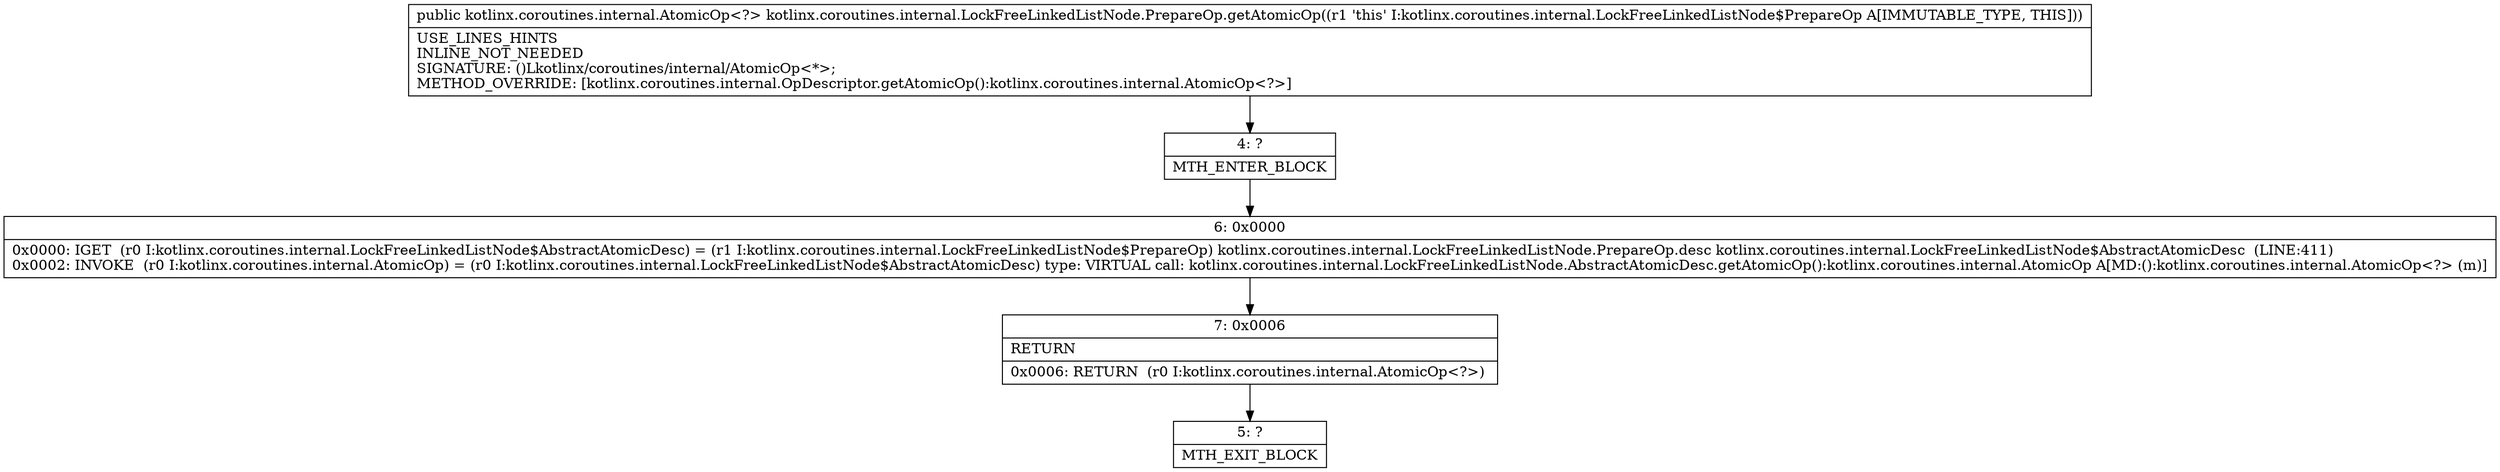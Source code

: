 digraph "CFG forkotlinx.coroutines.internal.LockFreeLinkedListNode.PrepareOp.getAtomicOp()Lkotlinx\/coroutines\/internal\/AtomicOp;" {
Node_4 [shape=record,label="{4\:\ ?|MTH_ENTER_BLOCK\l}"];
Node_6 [shape=record,label="{6\:\ 0x0000|0x0000: IGET  (r0 I:kotlinx.coroutines.internal.LockFreeLinkedListNode$AbstractAtomicDesc) = (r1 I:kotlinx.coroutines.internal.LockFreeLinkedListNode$PrepareOp) kotlinx.coroutines.internal.LockFreeLinkedListNode.PrepareOp.desc kotlinx.coroutines.internal.LockFreeLinkedListNode$AbstractAtomicDesc  (LINE:411)\l0x0002: INVOKE  (r0 I:kotlinx.coroutines.internal.AtomicOp) = (r0 I:kotlinx.coroutines.internal.LockFreeLinkedListNode$AbstractAtomicDesc) type: VIRTUAL call: kotlinx.coroutines.internal.LockFreeLinkedListNode.AbstractAtomicDesc.getAtomicOp():kotlinx.coroutines.internal.AtomicOp A[MD:():kotlinx.coroutines.internal.AtomicOp\<?\> (m)]\l}"];
Node_7 [shape=record,label="{7\:\ 0x0006|RETURN\l|0x0006: RETURN  (r0 I:kotlinx.coroutines.internal.AtomicOp\<?\>) \l}"];
Node_5 [shape=record,label="{5\:\ ?|MTH_EXIT_BLOCK\l}"];
MethodNode[shape=record,label="{public kotlinx.coroutines.internal.AtomicOp\<?\> kotlinx.coroutines.internal.LockFreeLinkedListNode.PrepareOp.getAtomicOp((r1 'this' I:kotlinx.coroutines.internal.LockFreeLinkedListNode$PrepareOp A[IMMUTABLE_TYPE, THIS]))  | USE_LINES_HINTS\lINLINE_NOT_NEEDED\lSIGNATURE: ()Lkotlinx\/coroutines\/internal\/AtomicOp\<*\>;\lMETHOD_OVERRIDE: [kotlinx.coroutines.internal.OpDescriptor.getAtomicOp():kotlinx.coroutines.internal.AtomicOp\<?\>]\l}"];
MethodNode -> Node_4;Node_4 -> Node_6;
Node_6 -> Node_7;
Node_7 -> Node_5;
}

